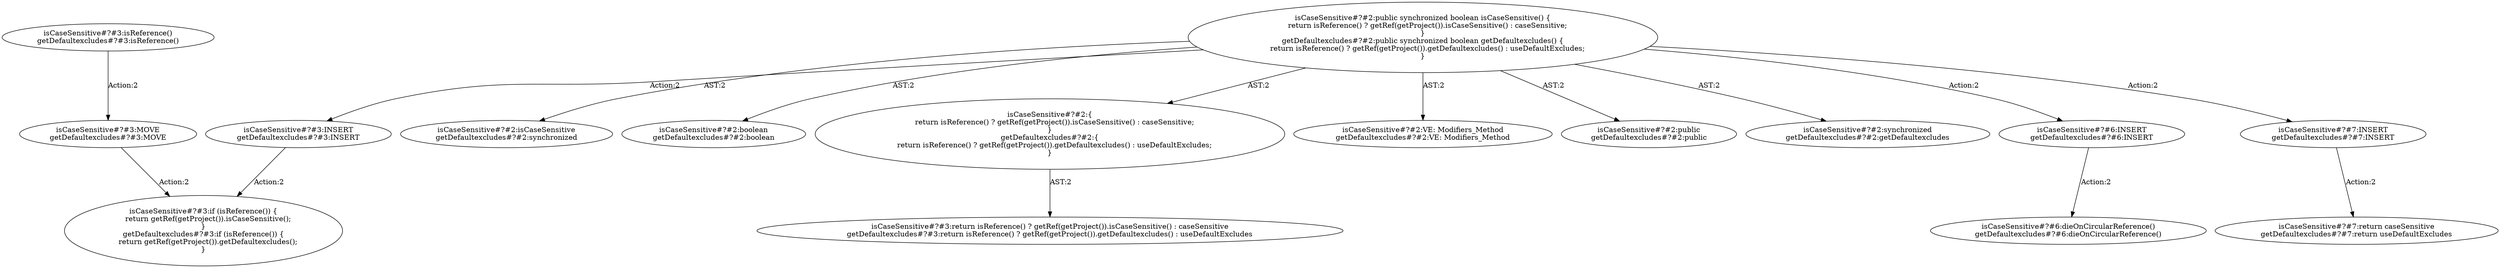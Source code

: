 digraph "Pattern" {
0 [label="isCaseSensitive#?#3:INSERT
getDefaultexcludes#?#3:INSERT" shape=ellipse]
1 [label="isCaseSensitive#?#2:public synchronized boolean isCaseSensitive() \{
    return isReference() ? getRef(getProject()).isCaseSensitive() : caseSensitive;
\}
getDefaultexcludes#?#2:public synchronized boolean getDefaultexcludes() \{
    return isReference() ? getRef(getProject()).getDefaultexcludes() : useDefaultExcludes;
\}" shape=ellipse]
2 [label="isCaseSensitive#?#2:isCaseSensitive
getDefaultexcludes#?#2:synchronized" shape=ellipse]
3 [label="isCaseSensitive#?#2:boolean
getDefaultexcludes#?#2:boolean" shape=ellipse]
4 [label="isCaseSensitive#?#2:\{
    return isReference() ? getRef(getProject()).isCaseSensitive() : caseSensitive;
\}
getDefaultexcludes#?#2:\{
    return isReference() ? getRef(getProject()).getDefaultexcludes() : useDefaultExcludes;
\}" shape=ellipse]
5 [label="isCaseSensitive#?#3:return isReference() ? getRef(getProject()).isCaseSensitive() : caseSensitive
getDefaultexcludes#?#3:return isReference() ? getRef(getProject()).getDefaultexcludes() : useDefaultExcludes" shape=ellipse]
6 [label="isCaseSensitive#?#2:VE: Modifiers_Method
getDefaultexcludes#?#2:VE: Modifiers_Method" shape=ellipse]
7 [label="isCaseSensitive#?#2:public
getDefaultexcludes#?#2:public" shape=ellipse]
8 [label="isCaseSensitive#?#2:synchronized
getDefaultexcludes#?#2:getDefaultexcludes" shape=ellipse]
9 [label="isCaseSensitive#?#6:INSERT
getDefaultexcludes#?#6:INSERT" shape=ellipse]
10 [label="isCaseSensitive#?#6:dieOnCircularReference()
getDefaultexcludes#?#6:dieOnCircularReference()" shape=ellipse]
11 [label="isCaseSensitive#?#7:INSERT
getDefaultexcludes#?#7:INSERT" shape=ellipse]
12 [label="isCaseSensitive#?#7:return caseSensitive
getDefaultexcludes#?#7:return useDefaultExcludes" shape=ellipse]
13 [label="isCaseSensitive#?#3:if (isReference()) \{
    return getRef(getProject()).isCaseSensitive();
\}
getDefaultexcludes#?#3:if (isReference()) \{
    return getRef(getProject()).getDefaultexcludes();
\}" shape=ellipse]
14 [label="isCaseSensitive#?#3:MOVE
getDefaultexcludes#?#3:MOVE" shape=ellipse]
15 [label="isCaseSensitive#?#3:isReference()
getDefaultexcludes#?#3:isReference()" shape=ellipse]
0 -> 13 [label="Action:2"];
1 -> 0 [label="Action:2"];
1 -> 2 [label="AST:2"];
1 -> 3 [label="AST:2"];
1 -> 4 [label="AST:2"];
1 -> 6 [label="AST:2"];
1 -> 7 [label="AST:2"];
1 -> 8 [label="AST:2"];
1 -> 9 [label="Action:2"];
1 -> 11 [label="Action:2"];
4 -> 5 [label="AST:2"];
9 -> 10 [label="Action:2"];
11 -> 12 [label="Action:2"];
14 -> 13 [label="Action:2"];
15 -> 14 [label="Action:2"];
}